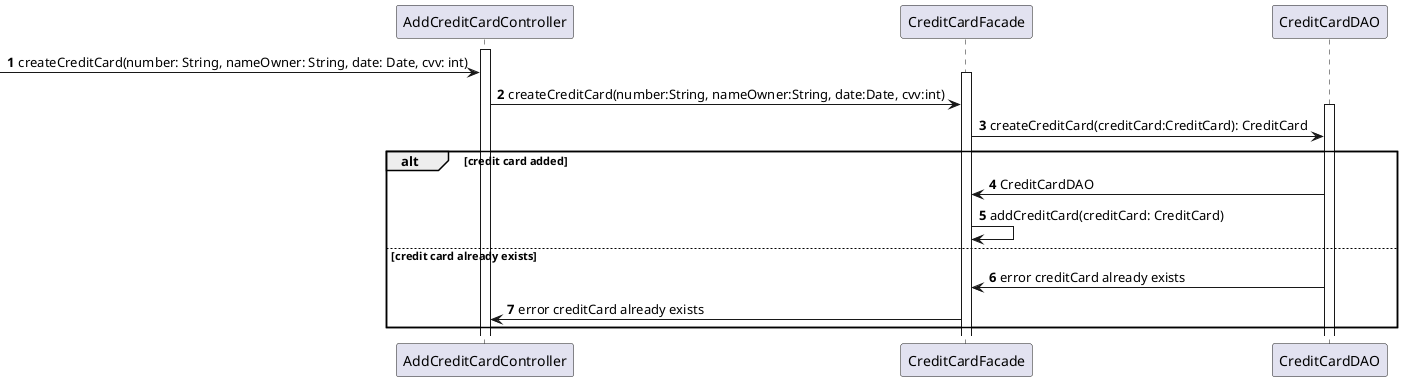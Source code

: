 @startuml

autonumber

activate AddCreditCardController


-> AddCreditCardController : createCreditCard(number: String, nameOwner: String, date: Date, cvv: int)
activate CreditCardFacade
AddCreditCardController -> CreditCardFacade: createCreditCard(number:String, nameOwner:String, date:Date, cvv:int)

activate CreditCardDAO
CreditCardFacade -> CreditCardDAO : createCreditCard(creditCard:CreditCard): CreditCard

alt credit card added

CreditCardFacade <-  CreditCardDAO: CreditCardDAO
CreditCardFacade -> CreditCardFacade: addCreditCard(creditCard: CreditCard)

else credit card already exists

CreditCardFacade <-  CreditCardDAO: error creditCard already exists
AddCreditCardController <-  CreditCardFacade: error creditCard already exists


end

@enduml